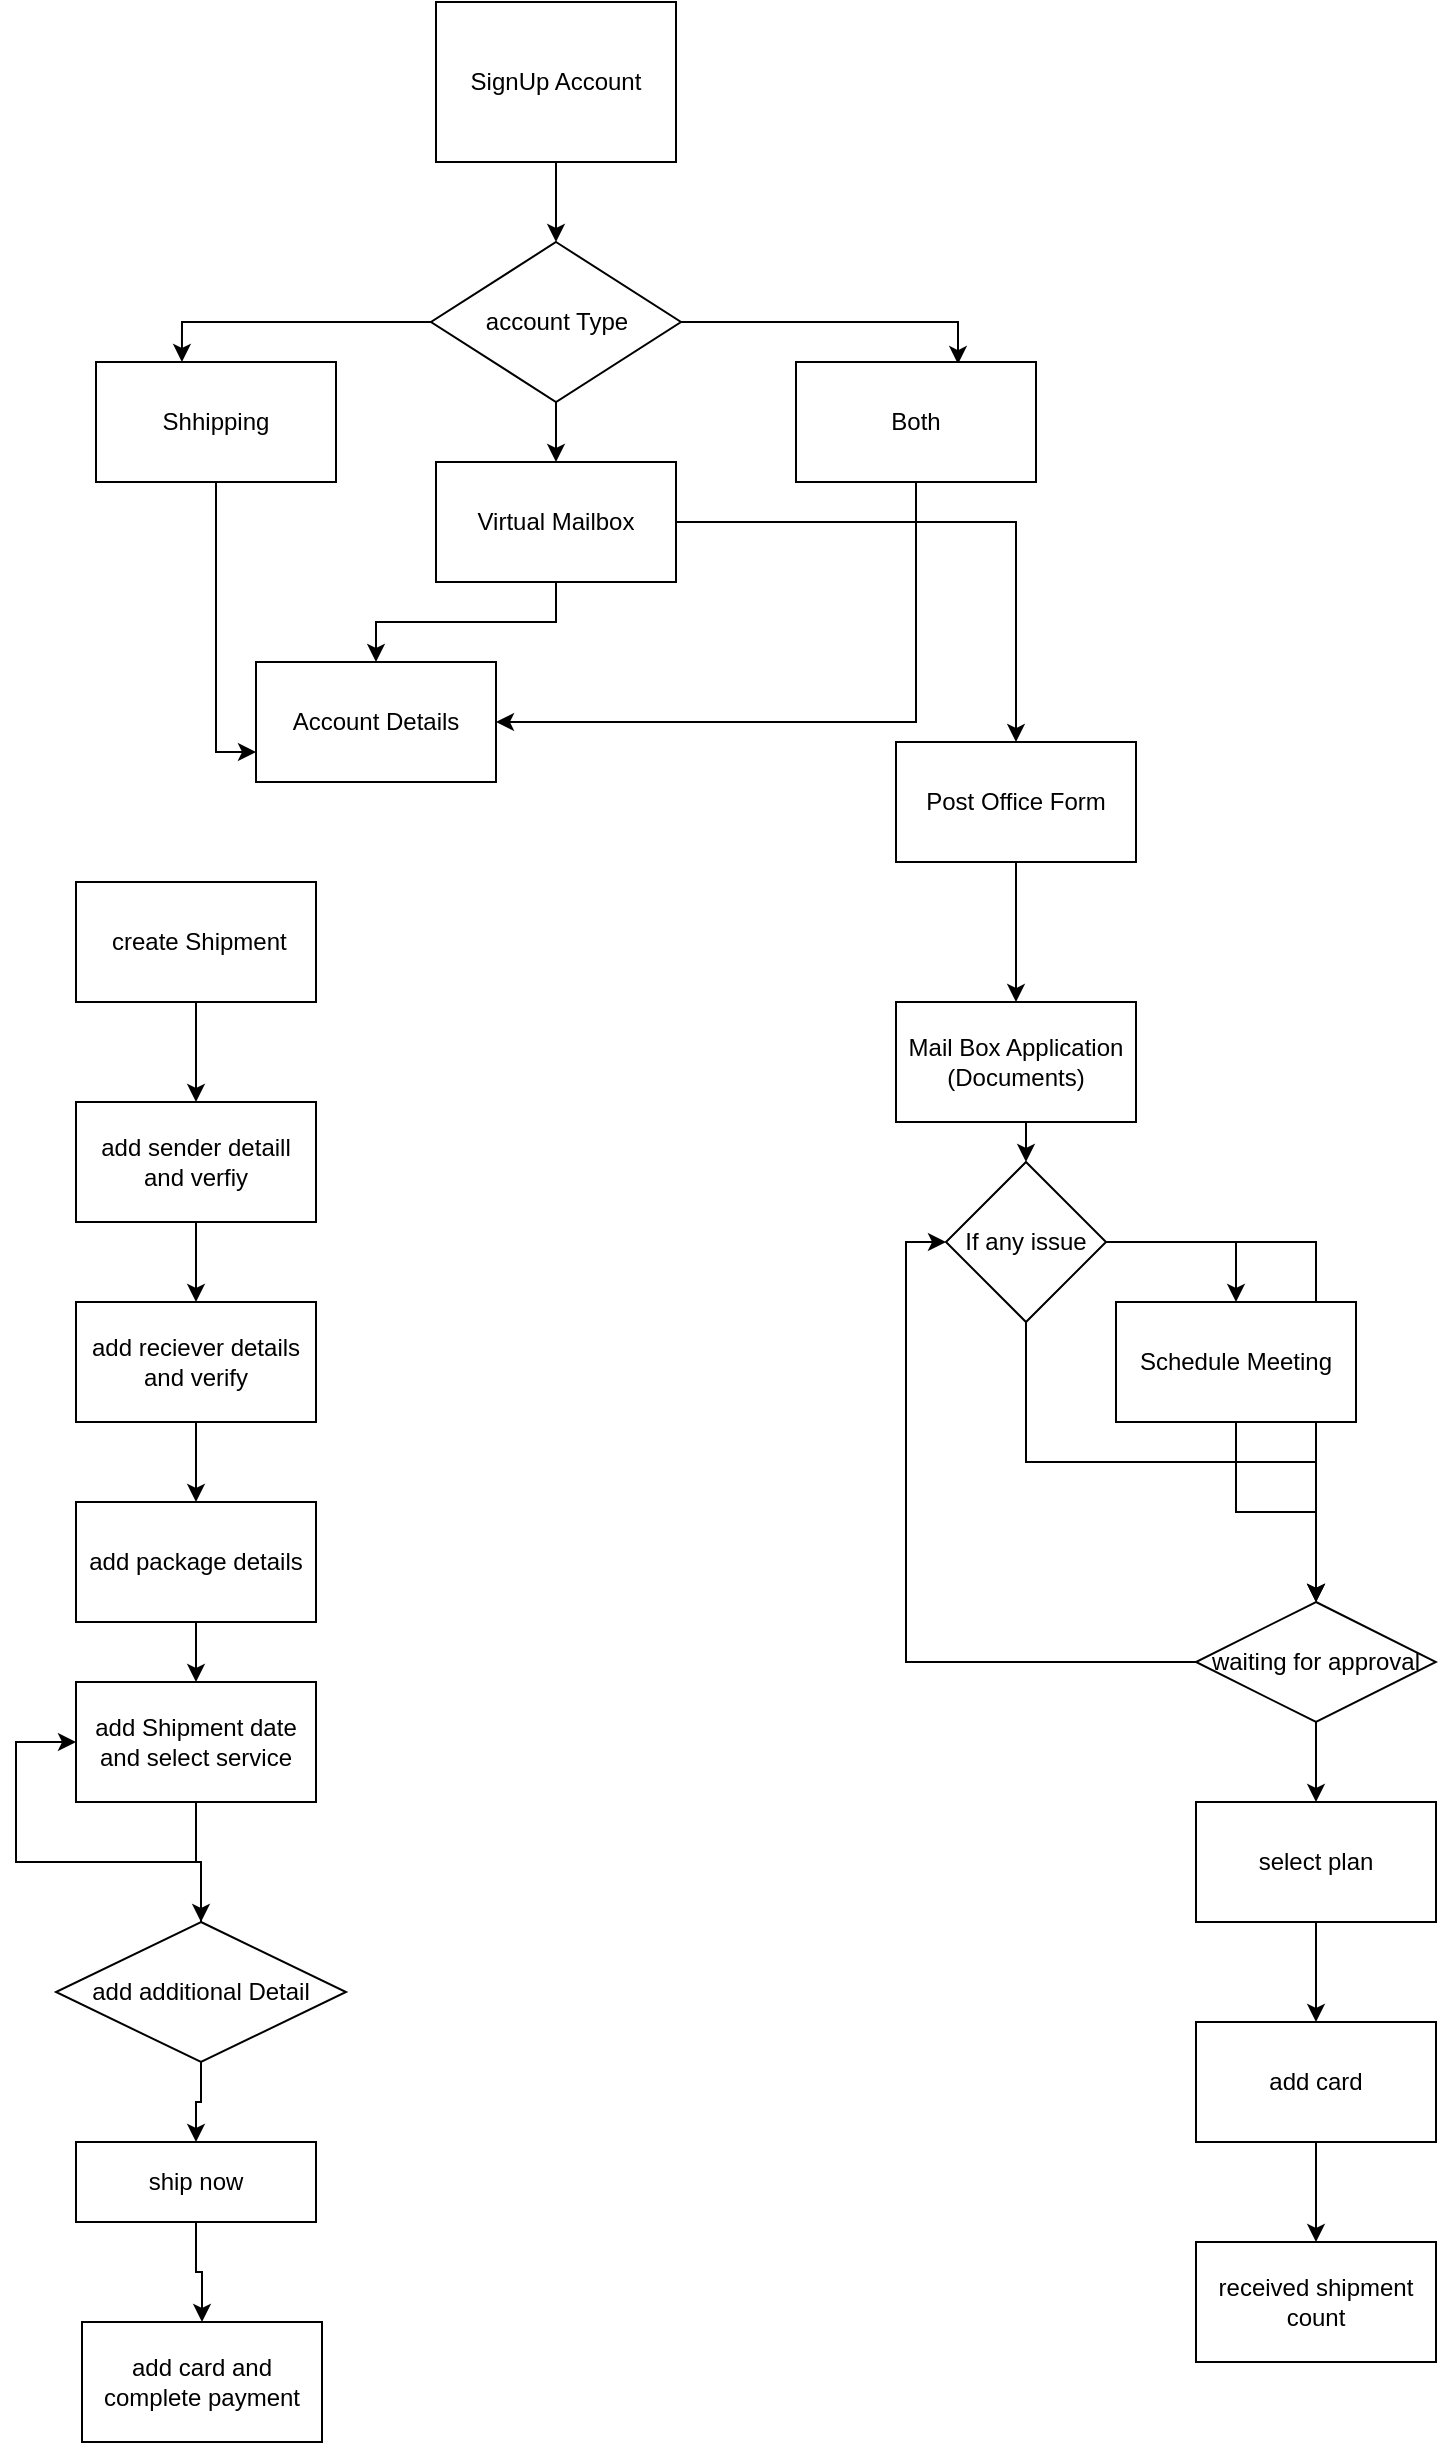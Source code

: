 <mxfile version="20.7.4" type="github"><diagram id="sW-k5IwQaTGZ5rN8S6sj" name="Page-1"><mxGraphModel dx="1434" dy="633" grid="1" gridSize="10" guides="1" tooltips="1" connect="1" arrows="1" fold="1" page="1" pageScale="1" pageWidth="1169" pageHeight="1654" math="0" shadow="0"><root><mxCell id="0"/><mxCell id="1" parent="0"/><mxCell id="n_x6KbK1YoN0Yti5vFHE-8" style="edgeStyle=orthogonalEdgeStyle;rounded=0;orthogonalLoop=1;jettySize=auto;html=1;exitX=0.5;exitY=1;exitDx=0;exitDy=0;entryX=0.5;entryY=0;entryDx=0;entryDy=0;" parent="1" source="n_x6KbK1YoN0Yti5vFHE-1" target="n_x6KbK1YoN0Yti5vFHE-2" edge="1"><mxGeometry relative="1" as="geometry"/></mxCell><mxCell id="n_x6KbK1YoN0Yti5vFHE-1" value="SignUp Account" style="rounded=0;whiteSpace=wrap;html=1;" parent="1" vertex="1"><mxGeometry x="290" y="10" width="120" height="80" as="geometry"/></mxCell><mxCell id="n_x6KbK1YoN0Yti5vFHE-12" style="edgeStyle=orthogonalEdgeStyle;rounded=0;orthogonalLoop=1;jettySize=auto;html=1;exitX=0;exitY=0.5;exitDx=0;exitDy=0;entryX=0.358;entryY=0;entryDx=0;entryDy=0;entryPerimeter=0;" parent="1" source="n_x6KbK1YoN0Yti5vFHE-2" target="n_x6KbK1YoN0Yti5vFHE-9" edge="1"><mxGeometry relative="1" as="geometry"><mxPoint x="120" y="200" as="targetPoint"/></mxGeometry></mxCell><mxCell id="n_x6KbK1YoN0Yti5vFHE-14" style="edgeStyle=orthogonalEdgeStyle;rounded=0;orthogonalLoop=1;jettySize=auto;html=1;exitX=0.5;exitY=1;exitDx=0;exitDy=0;entryX=0.5;entryY=0;entryDx=0;entryDy=0;" parent="1" source="n_x6KbK1YoN0Yti5vFHE-2" target="n_x6KbK1YoN0Yti5vFHE-10" edge="1"><mxGeometry relative="1" as="geometry"/></mxCell><mxCell id="n_x6KbK1YoN0Yti5vFHE-15" style="edgeStyle=orthogonalEdgeStyle;rounded=0;orthogonalLoop=1;jettySize=auto;html=1;exitX=1;exitY=0.5;exitDx=0;exitDy=0;entryX=0.675;entryY=0.017;entryDx=0;entryDy=0;entryPerimeter=0;" parent="1" source="n_x6KbK1YoN0Yti5vFHE-2" target="n_x6KbK1YoN0Yti5vFHE-11" edge="1"><mxGeometry relative="1" as="geometry"/></mxCell><mxCell id="n_x6KbK1YoN0Yti5vFHE-2" value="account Type&lt;br&gt;" style="rhombus;whiteSpace=wrap;html=1;" parent="1" vertex="1"><mxGeometry x="287.5" y="130" width="125" height="80" as="geometry"/></mxCell><mxCell id="n_x6KbK1YoN0Yti5vFHE-18" style="edgeStyle=orthogonalEdgeStyle;rounded=0;orthogonalLoop=1;jettySize=auto;html=1;entryX=0;entryY=0.75;entryDx=0;entryDy=0;" parent="1" source="n_x6KbK1YoN0Yti5vFHE-9" target="n_x6KbK1YoN0Yti5vFHE-17" edge="1"><mxGeometry relative="1" as="geometry"/></mxCell><mxCell id="n_x6KbK1YoN0Yti5vFHE-9" value="Shhipping" style="rounded=0;whiteSpace=wrap;html=1;" parent="1" vertex="1"><mxGeometry x="120" y="190" width="120" height="60" as="geometry"/></mxCell><mxCell id="n_x6KbK1YoN0Yti5vFHE-19" style="edgeStyle=orthogonalEdgeStyle;rounded=0;orthogonalLoop=1;jettySize=auto;html=1;exitX=0.5;exitY=1;exitDx=0;exitDy=0;entryX=0.5;entryY=0;entryDx=0;entryDy=0;" parent="1" source="n_x6KbK1YoN0Yti5vFHE-10" target="n_x6KbK1YoN0Yti5vFHE-17" edge="1"><mxGeometry relative="1" as="geometry"/></mxCell><mxCell id="cfl4rptSdVp8EchHqUEe-3" style="edgeStyle=orthogonalEdgeStyle;rounded=0;orthogonalLoop=1;jettySize=auto;html=1;" edge="1" parent="1" source="n_x6KbK1YoN0Yti5vFHE-10" target="cfl4rptSdVp8EchHqUEe-1"><mxGeometry relative="1" as="geometry"/></mxCell><mxCell id="n_x6KbK1YoN0Yti5vFHE-10" value="Virtual Mailbox" style="rounded=0;whiteSpace=wrap;html=1;" parent="1" vertex="1"><mxGeometry x="290" y="240" width="120" height="60" as="geometry"/></mxCell><mxCell id="n_x6KbK1YoN0Yti5vFHE-20" style="edgeStyle=orthogonalEdgeStyle;rounded=0;orthogonalLoop=1;jettySize=auto;html=1;exitX=0.5;exitY=1;exitDx=0;exitDy=0;entryX=1;entryY=0.5;entryDx=0;entryDy=0;" parent="1" source="n_x6KbK1YoN0Yti5vFHE-11" target="n_x6KbK1YoN0Yti5vFHE-17" edge="1"><mxGeometry relative="1" as="geometry"/></mxCell><mxCell id="n_x6KbK1YoN0Yti5vFHE-11" value="Both" style="rounded=0;whiteSpace=wrap;html=1;" parent="1" vertex="1"><mxGeometry x="470" y="190" width="120" height="60" as="geometry"/></mxCell><mxCell id="n_x6KbK1YoN0Yti5vFHE-17" value="Account Details" style="rounded=0;whiteSpace=wrap;html=1;" parent="1" vertex="1"><mxGeometry x="200" y="340" width="120" height="60" as="geometry"/></mxCell><mxCell id="cfl4rptSdVp8EchHqUEe-7" style="edgeStyle=orthogonalEdgeStyle;rounded=0;orthogonalLoop=1;jettySize=auto;html=1;exitX=0.5;exitY=1;exitDx=0;exitDy=0;entryX=0.5;entryY=0;entryDx=0;entryDy=0;" edge="1" parent="1" source="cfl4rptSdVp8EchHqUEe-1" target="cfl4rptSdVp8EchHqUEe-6"><mxGeometry relative="1" as="geometry"/></mxCell><mxCell id="cfl4rptSdVp8EchHqUEe-1" value="Post Office Form" style="rounded=0;whiteSpace=wrap;html=1;" vertex="1" parent="1"><mxGeometry x="520" y="380" width="120" height="60" as="geometry"/></mxCell><mxCell id="cfl4rptSdVp8EchHqUEe-9" style="edgeStyle=orthogonalEdgeStyle;rounded=0;orthogonalLoop=1;jettySize=auto;html=1;exitX=0.5;exitY=1;exitDx=0;exitDy=0;entryX=0.5;entryY=0;entryDx=0;entryDy=0;" edge="1" parent="1" source="cfl4rptSdVp8EchHqUEe-6" target="cfl4rptSdVp8EchHqUEe-8"><mxGeometry relative="1" as="geometry"/></mxCell><mxCell id="cfl4rptSdVp8EchHqUEe-6" value="Mail Box Application&lt;br&gt;(Documents)" style="rounded=0;whiteSpace=wrap;html=1;" vertex="1" parent="1"><mxGeometry x="520" y="510" width="120" height="60" as="geometry"/></mxCell><mxCell id="cfl4rptSdVp8EchHqUEe-11" style="edgeStyle=orthogonalEdgeStyle;rounded=0;orthogonalLoop=1;jettySize=auto;html=1;entryX=0.5;entryY=0;entryDx=0;entryDy=0;" edge="1" parent="1" source="cfl4rptSdVp8EchHqUEe-8" target="cfl4rptSdVp8EchHqUEe-10"><mxGeometry relative="1" as="geometry"/></mxCell><mxCell id="cfl4rptSdVp8EchHqUEe-13" style="edgeStyle=orthogonalEdgeStyle;rounded=0;orthogonalLoop=1;jettySize=auto;html=1;entryX=0.5;entryY=0;entryDx=0;entryDy=0;" edge="1" parent="1" source="cfl4rptSdVp8EchHqUEe-8" target="cfl4rptSdVp8EchHqUEe-17"><mxGeometry relative="1" as="geometry"><mxPoint x="560" y="750" as="targetPoint"/></mxGeometry></mxCell><mxCell id="cfl4rptSdVp8EchHqUEe-21" style="edgeStyle=orthogonalEdgeStyle;rounded=0;orthogonalLoop=1;jettySize=auto;html=1;exitX=0.5;exitY=1;exitDx=0;exitDy=0;entryX=0.5;entryY=0;entryDx=0;entryDy=0;" edge="1" parent="1" source="cfl4rptSdVp8EchHqUEe-8" target="cfl4rptSdVp8EchHqUEe-17"><mxGeometry relative="1" as="geometry"/></mxCell><mxCell id="cfl4rptSdVp8EchHqUEe-8" value="If any issue" style="rhombus;whiteSpace=wrap;html=1;" vertex="1" parent="1"><mxGeometry x="545" y="590" width="80" height="80" as="geometry"/></mxCell><mxCell id="cfl4rptSdVp8EchHqUEe-18" style="edgeStyle=orthogonalEdgeStyle;rounded=0;orthogonalLoop=1;jettySize=auto;html=1;exitX=0.5;exitY=1;exitDx=0;exitDy=0;" edge="1" parent="1" source="cfl4rptSdVp8EchHqUEe-10" target="cfl4rptSdVp8EchHqUEe-17"><mxGeometry relative="1" as="geometry"/></mxCell><mxCell id="cfl4rptSdVp8EchHqUEe-10" value="Schedule Meeting" style="rounded=0;whiteSpace=wrap;html=1;" vertex="1" parent="1"><mxGeometry x="630" y="660" width="120" height="60" as="geometry"/></mxCell><mxCell id="cfl4rptSdVp8EchHqUEe-20" style="edgeStyle=orthogonalEdgeStyle;rounded=0;orthogonalLoop=1;jettySize=auto;html=1;entryX=0;entryY=0.5;entryDx=0;entryDy=0;" edge="1" parent="1" source="cfl4rptSdVp8EchHqUEe-17" target="cfl4rptSdVp8EchHqUEe-8"><mxGeometry relative="1" as="geometry"/></mxCell><mxCell id="cfl4rptSdVp8EchHqUEe-23" style="edgeStyle=orthogonalEdgeStyle;rounded=0;orthogonalLoop=1;jettySize=auto;html=1;entryX=0.5;entryY=0;entryDx=0;entryDy=0;" edge="1" parent="1" source="cfl4rptSdVp8EchHqUEe-17" target="cfl4rptSdVp8EchHqUEe-22"><mxGeometry relative="1" as="geometry"/></mxCell><mxCell id="cfl4rptSdVp8EchHqUEe-17" value="waiting for approval" style="rhombus;whiteSpace=wrap;html=1;" vertex="1" parent="1"><mxGeometry x="670" y="810" width="120" height="60" as="geometry"/></mxCell><mxCell id="cfl4rptSdVp8EchHqUEe-25" style="edgeStyle=orthogonalEdgeStyle;rounded=0;orthogonalLoop=1;jettySize=auto;html=1;exitX=0.5;exitY=1;exitDx=0;exitDy=0;entryX=0.5;entryY=0;entryDx=0;entryDy=0;" edge="1" parent="1" source="cfl4rptSdVp8EchHqUEe-22" target="cfl4rptSdVp8EchHqUEe-24"><mxGeometry relative="1" as="geometry"/></mxCell><mxCell id="cfl4rptSdVp8EchHqUEe-22" value="select plan" style="rounded=0;whiteSpace=wrap;html=1;" vertex="1" parent="1"><mxGeometry x="670" y="910" width="120" height="60" as="geometry"/></mxCell><mxCell id="cfl4rptSdVp8EchHqUEe-27" style="edgeStyle=orthogonalEdgeStyle;rounded=0;orthogonalLoop=1;jettySize=auto;html=1;exitX=0.5;exitY=1;exitDx=0;exitDy=0;" edge="1" parent="1" source="cfl4rptSdVp8EchHqUEe-24" target="cfl4rptSdVp8EchHqUEe-26"><mxGeometry relative="1" as="geometry"/></mxCell><mxCell id="cfl4rptSdVp8EchHqUEe-24" value="add card" style="rounded=0;whiteSpace=wrap;html=1;" vertex="1" parent="1"><mxGeometry x="670" y="1020" width="120" height="60" as="geometry"/></mxCell><mxCell id="cfl4rptSdVp8EchHqUEe-26" value="received shipment count" style="rounded=0;whiteSpace=wrap;html=1;" vertex="1" parent="1"><mxGeometry x="670" y="1130" width="120" height="60" as="geometry"/></mxCell><mxCell id="cfl4rptSdVp8EchHqUEe-30" style="edgeStyle=orthogonalEdgeStyle;rounded=0;orthogonalLoop=1;jettySize=auto;html=1;exitX=0.5;exitY=1;exitDx=0;exitDy=0;entryX=0.5;entryY=0;entryDx=0;entryDy=0;" edge="1" parent="1" source="cfl4rptSdVp8EchHqUEe-28" target="cfl4rptSdVp8EchHqUEe-29"><mxGeometry relative="1" as="geometry"/></mxCell><mxCell id="cfl4rptSdVp8EchHqUEe-28" value="&amp;nbsp;create Shipment&lt;br&gt;" style="rounded=0;whiteSpace=wrap;html=1;" vertex="1" parent="1"><mxGeometry x="110" y="450" width="120" height="60" as="geometry"/></mxCell><mxCell id="cfl4rptSdVp8EchHqUEe-32" style="edgeStyle=orthogonalEdgeStyle;rounded=0;orthogonalLoop=1;jettySize=auto;html=1;exitX=0.5;exitY=1;exitDx=0;exitDy=0;" edge="1" parent="1" source="cfl4rptSdVp8EchHqUEe-29" target="cfl4rptSdVp8EchHqUEe-31"><mxGeometry relative="1" as="geometry"/></mxCell><mxCell id="cfl4rptSdVp8EchHqUEe-29" value="add sender detaill and verfiy" style="rounded=0;whiteSpace=wrap;html=1;" vertex="1" parent="1"><mxGeometry x="110" y="560" width="120" height="60" as="geometry"/></mxCell><mxCell id="cfl4rptSdVp8EchHqUEe-35" style="edgeStyle=orthogonalEdgeStyle;rounded=0;orthogonalLoop=1;jettySize=auto;html=1;exitX=0.5;exitY=1;exitDx=0;exitDy=0;entryX=0.5;entryY=0;entryDx=0;entryDy=0;" edge="1" parent="1" source="cfl4rptSdVp8EchHqUEe-31" target="cfl4rptSdVp8EchHqUEe-34"><mxGeometry relative="1" as="geometry"/></mxCell><mxCell id="cfl4rptSdVp8EchHqUEe-31" value="add reciever details and verify" style="rounded=0;whiteSpace=wrap;html=1;" vertex="1" parent="1"><mxGeometry x="110" y="660" width="120" height="60" as="geometry"/></mxCell><mxCell id="cfl4rptSdVp8EchHqUEe-38" style="edgeStyle=orthogonalEdgeStyle;rounded=0;orthogonalLoop=1;jettySize=auto;html=1;exitX=0.5;exitY=1;exitDx=0;exitDy=0;" edge="1" parent="1" source="cfl4rptSdVp8EchHqUEe-34" target="cfl4rptSdVp8EchHqUEe-37"><mxGeometry relative="1" as="geometry"/></mxCell><mxCell id="cfl4rptSdVp8EchHqUEe-34" value="add package details" style="rounded=0;whiteSpace=wrap;html=1;" vertex="1" parent="1"><mxGeometry x="110" y="760" width="120" height="60" as="geometry"/></mxCell><mxCell id="cfl4rptSdVp8EchHqUEe-41" style="edgeStyle=orthogonalEdgeStyle;rounded=0;orthogonalLoop=1;jettySize=auto;html=1;exitX=0.5;exitY=1;exitDx=0;exitDy=0;entryX=0.5;entryY=0;entryDx=0;entryDy=0;" edge="1" parent="1" source="cfl4rptSdVp8EchHqUEe-37" target="cfl4rptSdVp8EchHqUEe-40"><mxGeometry relative="1" as="geometry"/></mxCell><mxCell id="cfl4rptSdVp8EchHqUEe-37" value="add Shipment date and select service" style="rounded=0;whiteSpace=wrap;html=1;" vertex="1" parent="1"><mxGeometry x="110" y="850" width="120" height="60" as="geometry"/></mxCell><mxCell id="cfl4rptSdVp8EchHqUEe-43" style="edgeStyle=orthogonalEdgeStyle;rounded=0;orthogonalLoop=1;jettySize=auto;html=1;entryX=0;entryY=0.5;entryDx=0;entryDy=0;" edge="1" parent="1" source="cfl4rptSdVp8EchHqUEe-40" target="cfl4rptSdVp8EchHqUEe-37"><mxGeometry relative="1" as="geometry"/></mxCell><mxCell id="cfl4rptSdVp8EchHqUEe-47" style="edgeStyle=orthogonalEdgeStyle;rounded=0;orthogonalLoop=1;jettySize=auto;html=1;" edge="1" parent="1" source="cfl4rptSdVp8EchHqUEe-40" target="cfl4rptSdVp8EchHqUEe-45"><mxGeometry relative="1" as="geometry"/></mxCell><mxCell id="cfl4rptSdVp8EchHqUEe-40" value="add additional Detail" style="rhombus;whiteSpace=wrap;html=1;" vertex="1" parent="1"><mxGeometry x="100" y="970" width="145" height="70" as="geometry"/></mxCell><mxCell id="cfl4rptSdVp8EchHqUEe-50" value="" style="edgeStyle=orthogonalEdgeStyle;rounded=0;orthogonalLoop=1;jettySize=auto;html=1;" edge="1" parent="1" source="cfl4rptSdVp8EchHqUEe-45" target="cfl4rptSdVp8EchHqUEe-48"><mxGeometry relative="1" as="geometry"/></mxCell><mxCell id="cfl4rptSdVp8EchHqUEe-45" value="ship now&lt;br&gt;" style="rounded=0;whiteSpace=wrap;html=1;" vertex="1" parent="1"><mxGeometry x="110" y="1080" width="120" height="40" as="geometry"/></mxCell><mxCell id="cfl4rptSdVp8EchHqUEe-48" value="add card and complete payment&lt;br&gt;" style="rounded=0;whiteSpace=wrap;html=1;" vertex="1" parent="1"><mxGeometry x="113" y="1170" width="120" height="60" as="geometry"/></mxCell></root></mxGraphModel></diagram></mxfile>